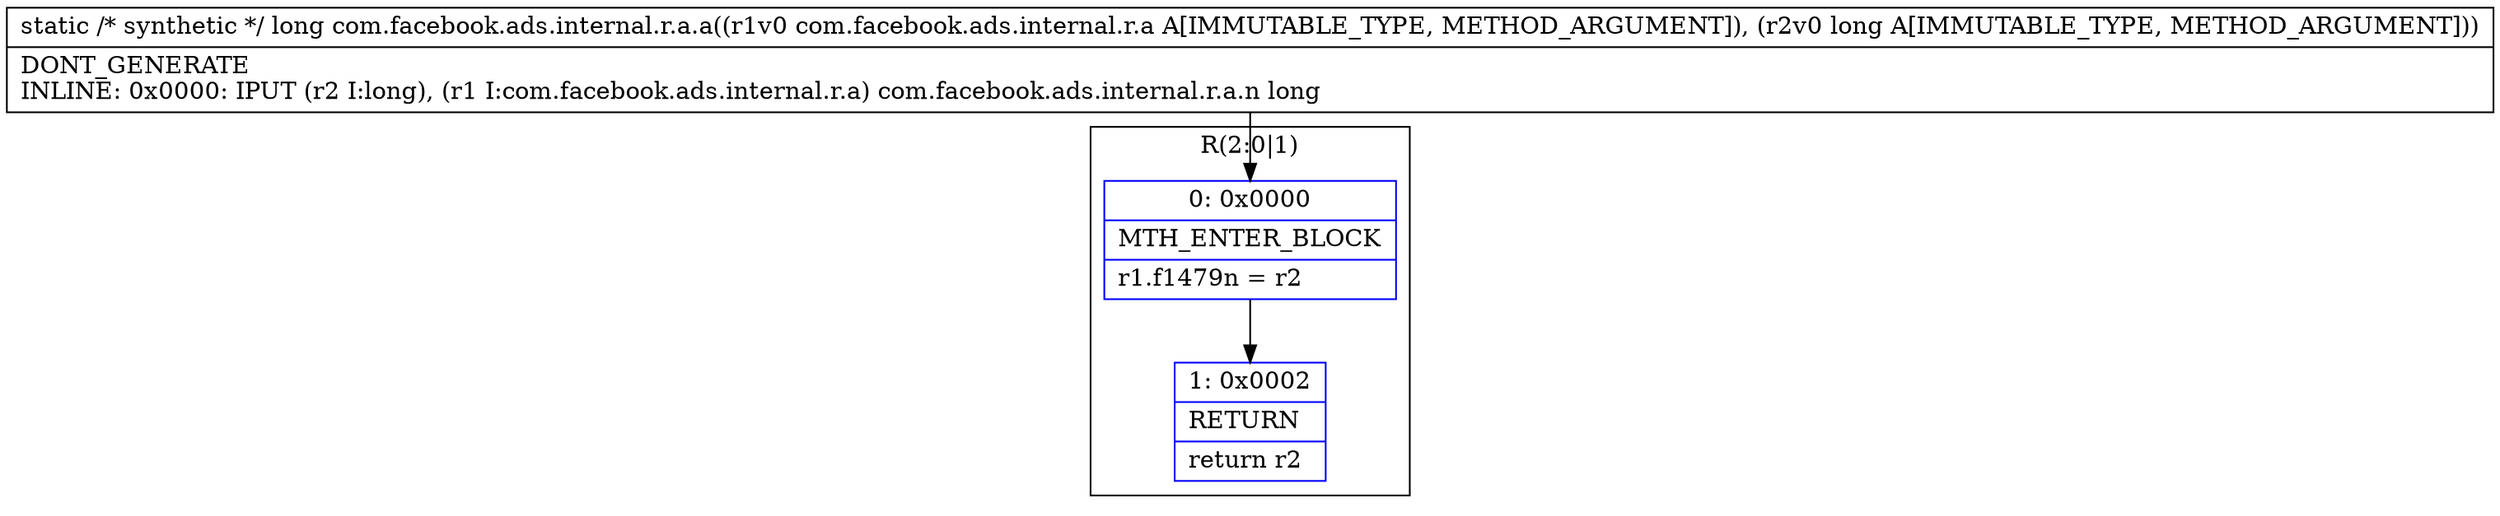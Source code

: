 digraph "CFG forcom.facebook.ads.internal.r.a.a(Lcom\/facebook\/ads\/internal\/r\/a;J)J" {
subgraph cluster_Region_115520125 {
label = "R(2:0|1)";
node [shape=record,color=blue];
Node_0 [shape=record,label="{0\:\ 0x0000|MTH_ENTER_BLOCK\l|r1.f1479n = r2\l}"];
Node_1 [shape=record,label="{1\:\ 0x0002|RETURN\l|return r2\l}"];
}
MethodNode[shape=record,label="{static \/* synthetic *\/ long com.facebook.ads.internal.r.a.a((r1v0 com.facebook.ads.internal.r.a A[IMMUTABLE_TYPE, METHOD_ARGUMENT]), (r2v0 long A[IMMUTABLE_TYPE, METHOD_ARGUMENT]))  | DONT_GENERATE\lINLINE: 0x0000: IPUT  (r2 I:long), (r1 I:com.facebook.ads.internal.r.a) com.facebook.ads.internal.r.a.n long\l}"];
MethodNode -> Node_0;
Node_0 -> Node_1;
}

